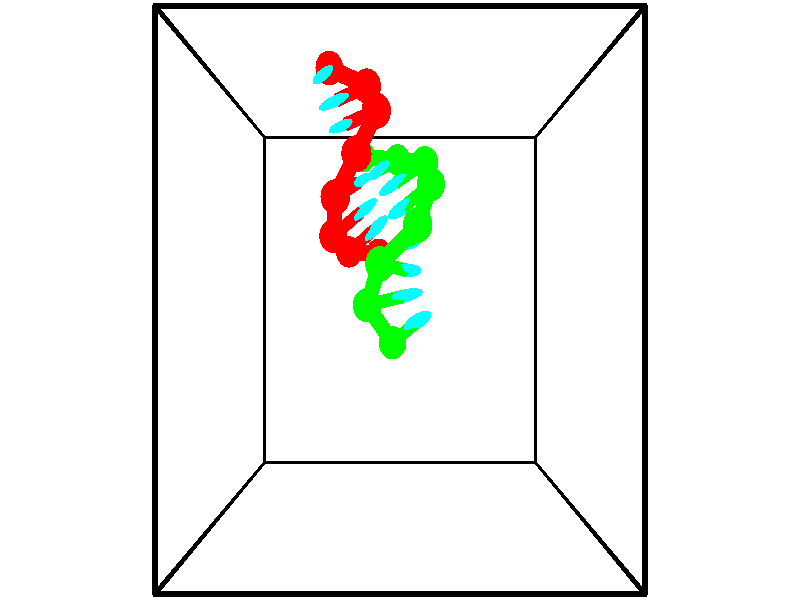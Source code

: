 // switches for output
#declare DRAW_BASES = 1; // possible values are 0, 1; only relevant for DNA ribbons
#declare DRAW_BASES_TYPE = 3; // possible values are 1, 2, 3; only relevant for DNA ribbons
#declare DRAW_FOG = 0; // set to 1 to enable fog

#include "colors.inc"

#include "transforms.inc"
background { rgb <1, 1, 1>}

#default {
   normal{
       ripples 0.25
       frequency 0.20
       turbulence 0.2
       lambda 5
   }
	finish {
		phong 0.1
		phong_size 40.
	}
}

// original window dimensions: 1024x640


// camera settings

camera {
	sky <-0, 1, 0>
	up <-0, 1, 0>
	right 1.6 * <1, 0, 0>
	location <2.5, 2.5, 11.1562>
	look_at <2.5, 2.5, 2.5>
	direction <0, 0, -8.6562>
	angle 67.0682
}


# declare cpy_camera_pos = <2.5, 2.5, 11.1562>;
# if (DRAW_FOG = 1)
fog {
	fog_type 2
	up vnormalize(cpy_camera_pos)
	color rgbt<1,1,1,0.3>
	distance 1e-5
	fog_alt 3e-3
	fog_offset 4
}
# end


// LIGHTS

# declare lum = 6;
global_settings {
	ambient_light rgb lum * <0.05, 0.05, 0.05>
	max_trace_level 15
}# declare cpy_direct_light_amount = 0.25;
light_source
{	1000 * <-1, -1, 1>,
	rgb lum * cpy_direct_light_amount
	parallel
}

light_source
{	1000 * <1, 1, -1>,
	rgb lum * cpy_direct_light_amount
	parallel
}

// strand 0

// nucleotide -1

// particle -1
sphere {
	<1.219573, 6.004327, 0.208100> 0.250000
	pigment { color rgbt <1,0,0,0> }
	no_shadow
}
cylinder {
	<1.198967, 5.834366, 0.569609>,  <1.186603, 5.732389, 0.786514>, 0.100000
	pigment { color rgbt <1,0,0,0> }
	no_shadow
}
cylinder {
	<1.198967, 5.834366, 0.569609>,  <1.219573, 6.004327, 0.208100>, 0.100000
	pigment { color rgbt <1,0,0,0> }
	no_shadow
}

// particle -1
sphere {
	<1.198967, 5.834366, 0.569609> 0.100000
	pigment { color rgbt <1,0,0,0> }
	no_shadow
}
sphere {
	0, 1
	scale<0.080000,0.200000,0.300000>
	matrix <0.531181, -0.778003, -0.335497,
		0.845691, 0.462784, 0.265779,
		-0.051515, -0.424903, 0.903772,
		1.183513, 5.706895, 0.840740>
	pigment { color rgbt <0,1,1,0> }
	no_shadow
}
cylinder {
	<1.911446, 5.676506, 0.402343>,  <1.219573, 6.004327, 0.208100>, 0.130000
	pigment { color rgbt <1,0,0,0> }
	no_shadow
}

// nucleotide -1

// particle -1
sphere {
	<1.911446, 5.676506, 0.402343> 0.250000
	pigment { color rgbt <1,0,0,0> }
	no_shadow
}
cylinder {
	<1.595673, 5.498734, 0.571707>,  <1.406208, 5.392070, 0.673325>, 0.100000
	pigment { color rgbt <1,0,0,0> }
	no_shadow
}
cylinder {
	<1.595673, 5.498734, 0.571707>,  <1.911446, 5.676506, 0.402343>, 0.100000
	pigment { color rgbt <1,0,0,0> }
	no_shadow
}

// particle -1
sphere {
	<1.595673, 5.498734, 0.571707> 0.100000
	pigment { color rgbt <1,0,0,0> }
	no_shadow
}
sphere {
	0, 1
	scale<0.080000,0.200000,0.300000>
	matrix <0.367991, -0.894734, -0.253049,
		0.491301, -0.043955, 0.869880,
		-0.789434, -0.444431, 0.423408,
		1.358842, 5.365404, 0.698729>
	pigment { color rgbt <0,1,1,0> }
	no_shadow
}
cylinder {
	<2.096364, 5.179692, 0.899796>,  <1.911446, 5.676506, 0.402343>, 0.130000
	pigment { color rgbt <1,0,0,0> }
	no_shadow
}

// nucleotide -1

// particle -1
sphere {
	<2.096364, 5.179692, 0.899796> 0.250000
	pigment { color rgbt <1,0,0,0> }
	no_shadow
}
cylinder {
	<1.759026, 5.110752, 0.696203>,  <1.556623, 5.069388, 0.574047>, 0.100000
	pigment { color rgbt <1,0,0,0> }
	no_shadow
}
cylinder {
	<1.759026, 5.110752, 0.696203>,  <2.096364, 5.179692, 0.899796>, 0.100000
	pigment { color rgbt <1,0,0,0> }
	no_shadow
}

// particle -1
sphere {
	<1.759026, 5.110752, 0.696203> 0.100000
	pigment { color rgbt <1,0,0,0> }
	no_shadow
}
sphere {
	0, 1
	scale<0.080000,0.200000,0.300000>
	matrix <0.307263, -0.931720, -0.193615,
		-0.440860, -0.319676, 0.838719,
		-0.843346, -0.172350, -0.508983,
		1.506022, 5.059047, 0.543508>
	pigment { color rgbt <0,1,1,0> }
	no_shadow
}
cylinder {
	<1.776161, 4.527778, 1.115877>,  <2.096364, 5.179692, 0.899796>, 0.130000
	pigment { color rgbt <1,0,0,0> }
	no_shadow
}

// nucleotide -1

// particle -1
sphere {
	<1.776161, 4.527778, 1.115877> 0.250000
	pigment { color rgbt <1,0,0,0> }
	no_shadow
}
cylinder {
	<1.716606, 4.595844, 0.726236>,  <1.680873, 4.636684, 0.492452>, 0.100000
	pigment { color rgbt <1,0,0,0> }
	no_shadow
}
cylinder {
	<1.716606, 4.595844, 0.726236>,  <1.776161, 4.527778, 1.115877>, 0.100000
	pigment { color rgbt <1,0,0,0> }
	no_shadow
}

// particle -1
sphere {
	<1.716606, 4.595844, 0.726236> 0.100000
	pigment { color rgbt <1,0,0,0> }
	no_shadow
}
sphere {
	0, 1
	scale<0.080000,0.200000,0.300000>
	matrix <0.276037, -0.938771, -0.206184,
		-0.949545, -0.299587, 0.092799,
		-0.148888, 0.170165, -0.974103,
		1.671940, 4.646894, 0.434005>
	pigment { color rgbt <0,1,1,0> }
	no_shadow
}
cylinder {
	<1.396612, 3.960786, 0.865961>,  <1.776161, 4.527778, 1.115877>, 0.130000
	pigment { color rgbt <1,0,0,0> }
	no_shadow
}

// nucleotide -1

// particle -1
sphere {
	<1.396612, 3.960786, 0.865961> 0.250000
	pigment { color rgbt <1,0,0,0> }
	no_shadow
}
cylinder {
	<1.611004, 4.132771, 0.575346>,  <1.739639, 4.235961, 0.400977>, 0.100000
	pigment { color rgbt <1,0,0,0> }
	no_shadow
}
cylinder {
	<1.611004, 4.132771, 0.575346>,  <1.396612, 3.960786, 0.865961>, 0.100000
	pigment { color rgbt <1,0,0,0> }
	no_shadow
}

// particle -1
sphere {
	<1.611004, 4.132771, 0.575346> 0.100000
	pigment { color rgbt <1,0,0,0> }
	no_shadow
}
sphere {
	0, 1
	scale<0.080000,0.200000,0.300000>
	matrix <0.457845, -0.871083, -0.177743,
		-0.709297, -0.237375, -0.663739,
		0.535980, 0.429962, -0.726538,
		1.771798, 4.261759, 0.357385>
	pigment { color rgbt <0,1,1,0> }
	no_shadow
}
cylinder {
	<1.297500, 3.458828, 0.271422>,  <1.396612, 3.960786, 0.865961>, 0.130000
	pigment { color rgbt <1,0,0,0> }
	no_shadow
}

// nucleotide -1

// particle -1
sphere {
	<1.297500, 3.458828, 0.271422> 0.250000
	pigment { color rgbt <1,0,0,0> }
	no_shadow
}
cylinder {
	<1.600323, 3.696800, 0.163406>,  <1.782017, 3.839584, 0.098597>, 0.100000
	pigment { color rgbt <1,0,0,0> }
	no_shadow
}
cylinder {
	<1.600323, 3.696800, 0.163406>,  <1.297500, 3.458828, 0.271422>, 0.100000
	pigment { color rgbt <1,0,0,0> }
	no_shadow
}

// particle -1
sphere {
	<1.600323, 3.696800, 0.163406> 0.100000
	pigment { color rgbt <1,0,0,0> }
	no_shadow
}
sphere {
	0, 1
	scale<0.080000,0.200000,0.300000>
	matrix <0.506722, -0.795564, -0.332131,
		-0.412427, 0.114608, -0.903752,
		0.757058, 0.594931, -0.270038,
		1.827440, 3.875280, 0.082395>
	pigment { color rgbt <0,1,1,0> }
	no_shadow
}
cylinder {
	<1.522370, 3.270117, -0.446329>,  <1.297500, 3.458828, 0.271422>, 0.130000
	pigment { color rgbt <1,0,0,0> }
	no_shadow
}

// nucleotide -1

// particle -1
sphere {
	<1.522370, 3.270117, -0.446329> 0.250000
	pigment { color rgbt <1,0,0,0> }
	no_shadow
}
cylinder {
	<1.820877, 3.470520, -0.271023>,  <1.999981, 3.590762, -0.165839>, 0.100000
	pigment { color rgbt <1,0,0,0> }
	no_shadow
}
cylinder {
	<1.820877, 3.470520, -0.271023>,  <1.522370, 3.270117, -0.446329>, 0.100000
	pigment { color rgbt <1,0,0,0> }
	no_shadow
}

// particle -1
sphere {
	<1.820877, 3.470520, -0.271023> 0.100000
	pigment { color rgbt <1,0,0,0> }
	no_shadow
}
sphere {
	0, 1
	scale<0.080000,0.200000,0.300000>
	matrix <0.659788, -0.643907, -0.387381,
		0.088120, 0.578251, -0.811086,
		0.746267, 0.501009, 0.438265,
		2.044757, 3.620823, -0.139543>
	pigment { color rgbt <0,1,1,0> }
	no_shadow
}
cylinder {
	<2.072257, 3.273645, -0.930606>,  <1.522370, 3.270117, -0.446329>, 0.130000
	pigment { color rgbt <1,0,0,0> }
	no_shadow
}

// nucleotide -1

// particle -1
sphere {
	<2.072257, 3.273645, -0.930606> 0.250000
	pigment { color rgbt <1,0,0,0> }
	no_shadow
}
cylinder {
	<2.237396, 3.300430, -0.567272>,  <2.336480, 3.316501, -0.349272>, 0.100000
	pigment { color rgbt <1,0,0,0> }
	no_shadow
}
cylinder {
	<2.237396, 3.300430, -0.567272>,  <2.072257, 3.273645, -0.930606>, 0.100000
	pigment { color rgbt <1,0,0,0> }
	no_shadow
}

// particle -1
sphere {
	<2.237396, 3.300430, -0.567272> 0.100000
	pigment { color rgbt <1,0,0,0> }
	no_shadow
}
sphere {
	0, 1
	scale<0.080000,0.200000,0.300000>
	matrix <0.747541, -0.594651, -0.295929,
		0.520325, 0.801191, -0.295559,
		0.412849, 0.066963, 0.908334,
		2.361251, 3.320519, -0.294772>
	pigment { color rgbt <0,1,1,0> }
	no_shadow
}
// strand 1

// nucleotide -1

// particle -1
sphere {
	<2.366356, 1.854119, 0.197024> 0.250000
	pigment { color rgbt <0,1,0,0> }
	no_shadow
}
cylinder {
	<2.615578, 2.044437, 0.445354>,  <2.765110, 2.158628, 0.594352>, 0.100000
	pigment { color rgbt <0,1,0,0> }
	no_shadow
}
cylinder {
	<2.615578, 2.044437, 0.445354>,  <2.366356, 1.854119, 0.197024>, 0.100000
	pigment { color rgbt <0,1,0,0> }
	no_shadow
}

// particle -1
sphere {
	<2.615578, 2.044437, 0.445354> 0.100000
	pigment { color rgbt <0,1,0,0> }
	no_shadow
}
sphere {
	0, 1
	scale<0.080000,0.200000,0.300000>
	matrix <-0.272251, 0.875998, -0.398129,
		-0.733269, 0.079035, 0.675329,
		0.623053, 0.475795, 0.620825,
		2.802494, 2.187176, 0.631602>
	pigment { color rgbt <0,1,1,0> }
	no_shadow
}
cylinder {
	<1.918973, 2.422900, 0.498141>,  <2.366356, 1.854119, 0.197024>, 0.130000
	pigment { color rgbt <0,1,0,0> }
	no_shadow
}

// nucleotide -1

// particle -1
sphere {
	<1.918973, 2.422900, 0.498141> 0.250000
	pigment { color rgbt <0,1,0,0> }
	no_shadow
}
cylinder {
	<2.310875, 2.502880, 0.494156>,  <2.546016, 2.550868, 0.491765>, 0.100000
	pigment { color rgbt <0,1,0,0> }
	no_shadow
}
cylinder {
	<2.310875, 2.502880, 0.494156>,  <1.918973, 2.422900, 0.498141>, 0.100000
	pigment { color rgbt <0,1,0,0> }
	no_shadow
}

// particle -1
sphere {
	<2.310875, 2.502880, 0.494156> 0.100000
	pigment { color rgbt <0,1,0,0> }
	no_shadow
}
sphere {
	0, 1
	scale<0.080000,0.200000,0.300000>
	matrix <-0.194649, 0.939785, -0.280920,
		-0.046808, 0.277172, 0.959679,
		0.979755, 0.199950, -0.009962,
		2.604802, 2.562865, 0.491167>
	pigment { color rgbt <0,1,1,0> }
	no_shadow
}
cylinder {
	<2.160732, 3.010780, 0.913104>,  <1.918973, 2.422900, 0.498141>, 0.130000
	pigment { color rgbt <0,1,0,0> }
	no_shadow
}

// nucleotide -1

// particle -1
sphere {
	<2.160732, 3.010780, 0.913104> 0.250000
	pigment { color rgbt <0,1,0,0> }
	no_shadow
}
cylinder {
	<2.431641, 2.969936, 0.621658>,  <2.594186, 2.945431, 0.446791>, 0.100000
	pigment { color rgbt <0,1,0,0> }
	no_shadow
}
cylinder {
	<2.431641, 2.969936, 0.621658>,  <2.160732, 3.010780, 0.913104>, 0.100000
	pigment { color rgbt <0,1,0,0> }
	no_shadow
}

// particle -1
sphere {
	<2.431641, 2.969936, 0.621658> 0.100000
	pigment { color rgbt <0,1,0,0> }
	no_shadow
}
sphere {
	0, 1
	scale<0.080000,0.200000,0.300000>
	matrix <-0.105684, 0.966551, -0.233689,
		0.728103, 0.235274, 0.643826,
		0.677271, -0.102108, -0.728613,
		2.634822, 2.939304, 0.403074>
	pigment { color rgbt <0,1,1,0> }
	no_shadow
}
cylinder {
	<2.798570, 3.556422, 0.934674>,  <2.160732, 3.010780, 0.913104>, 0.130000
	pigment { color rgbt <0,1,0,0> }
	no_shadow
}

// nucleotide -1

// particle -1
sphere {
	<2.798570, 3.556422, 0.934674> 0.250000
	pigment { color rgbt <0,1,0,0> }
	no_shadow
}
cylinder {
	<2.733917, 3.455841, 0.552963>,  <2.695126, 3.395492, 0.323937>, 0.100000
	pigment { color rgbt <0,1,0,0> }
	no_shadow
}
cylinder {
	<2.733917, 3.455841, 0.552963>,  <2.798570, 3.556422, 0.934674>, 0.100000
	pigment { color rgbt <0,1,0,0> }
	no_shadow
}

// particle -1
sphere {
	<2.733917, 3.455841, 0.552963> 0.100000
	pigment { color rgbt <0,1,0,0> }
	no_shadow
}
sphere {
	0, 1
	scale<0.080000,0.200000,0.300000>
	matrix <-0.139831, 0.963072, -0.230087,
		0.976894, 0.096249, -0.190823,
		-0.161631, -0.251453, -0.954278,
		2.685428, 3.380405, 0.266680>
	pigment { color rgbt <0,1,1,0> }
	no_shadow
}
cylinder {
	<3.046387, 4.206277, 0.470371>,  <2.798570, 3.556422, 0.934674>, 0.130000
	pigment { color rgbt <0,1,0,0> }
	no_shadow
}

// nucleotide -1

// particle -1
sphere {
	<3.046387, 4.206277, 0.470371> 0.250000
	pigment { color rgbt <0,1,0,0> }
	no_shadow
}
cylinder {
	<2.751122, 4.028500, 0.267361>,  <2.573962, 3.921833, 0.145554>, 0.100000
	pigment { color rgbt <0,1,0,0> }
	no_shadow
}
cylinder {
	<2.751122, 4.028500, 0.267361>,  <3.046387, 4.206277, 0.470371>, 0.100000
	pigment { color rgbt <0,1,0,0> }
	no_shadow
}

// particle -1
sphere {
	<2.751122, 4.028500, 0.267361> 0.100000
	pigment { color rgbt <0,1,0,0> }
	no_shadow
}
sphere {
	0, 1
	scale<0.080000,0.200000,0.300000>
	matrix <-0.361571, 0.895776, -0.258556,
		0.569544, -0.007350, -0.821928,
		-0.738164, -0.444444, -0.507526,
		2.529672, 3.895166, 0.115103>
	pigment { color rgbt <0,1,1,0> }
	no_shadow
}
cylinder {
	<2.963039, 4.634736, -0.090386>,  <3.046387, 4.206277, 0.470371>, 0.130000
	pigment { color rgbt <0,1,0,0> }
	no_shadow
}

// nucleotide -1

// particle -1
sphere {
	<2.963039, 4.634736, -0.090386> 0.250000
	pigment { color rgbt <0,1,0,0> }
	no_shadow
}
cylinder {
	<2.626709, 4.427792, -0.026695>,  <2.424911, 4.303625, 0.011519>, 0.100000
	pigment { color rgbt <0,1,0,0> }
	no_shadow
}
cylinder {
	<2.626709, 4.427792, -0.026695>,  <2.963039, 4.634736, -0.090386>, 0.100000
	pigment { color rgbt <0,1,0,0> }
	no_shadow
}

// particle -1
sphere {
	<2.626709, 4.427792, -0.026695> 0.100000
	pigment { color rgbt <0,1,0,0> }
	no_shadow
}
sphere {
	0, 1
	scale<0.080000,0.200000,0.300000>
	matrix <-0.534564, 0.839902, -0.093839,
		-0.085186, -0.164019, -0.982772,
		-0.840824, -0.517360, 0.159227,
		2.374462, 4.272583, 0.021073>
	pigment { color rgbt <0,1,1,0> }
	no_shadow
}
cylinder {
	<2.451114, 4.789128, -0.665788>,  <2.963039, 4.634736, -0.090386>, 0.130000
	pigment { color rgbt <0,1,0,0> }
	no_shadow
}

// nucleotide -1

// particle -1
sphere {
	<2.451114, 4.789128, -0.665788> 0.250000
	pigment { color rgbt <0,1,0,0> }
	no_shadow
}
cylinder {
	<2.253700, 4.634834, -0.353985>,  <2.135252, 4.542258, -0.166903>, 0.100000
	pigment { color rgbt <0,1,0,0> }
	no_shadow
}
cylinder {
	<2.253700, 4.634834, -0.353985>,  <2.451114, 4.789128, -0.665788>, 0.100000
	pigment { color rgbt <0,1,0,0> }
	no_shadow
}

// particle -1
sphere {
	<2.253700, 4.634834, -0.353985> 0.100000
	pigment { color rgbt <0,1,0,0> }
	no_shadow
}
sphere {
	0, 1
	scale<0.080000,0.200000,0.300000>
	matrix <-0.626259, 0.779541, -0.010757,
		-0.603508, -0.493482, -0.626301,
		-0.493535, -0.385735, 0.779507,
		2.105640, 4.519114, -0.120133>
	pigment { color rgbt <0,1,1,0> }
	no_shadow
}
cylinder {
	<1.762727, 4.874169, -0.852348>,  <2.451114, 4.789128, -0.665788>, 0.130000
	pigment { color rgbt <0,1,0,0> }
	no_shadow
}

// nucleotide -1

// particle -1
sphere {
	<1.762727, 4.874169, -0.852348> 0.250000
	pigment { color rgbt <0,1,0,0> }
	no_shadow
}
cylinder {
	<1.764030, 4.823486, -0.455574>,  <1.764812, 4.793077, -0.217510>, 0.100000
	pigment { color rgbt <0,1,0,0> }
	no_shadow
}
cylinder {
	<1.764030, 4.823486, -0.455574>,  <1.762727, 4.874169, -0.852348>, 0.100000
	pigment { color rgbt <0,1,0,0> }
	no_shadow
}

// particle -1
sphere {
	<1.764030, 4.823486, -0.455574> 0.100000
	pigment { color rgbt <0,1,0,0> }
	no_shadow
}
sphere {
	0, 1
	scale<0.080000,0.200000,0.300000>
	matrix <-0.729980, 0.677655, 0.088960,
		-0.683461, -0.724382, -0.090287,
		0.003258, -0.126708, 0.991935,
		1.765008, 4.785474, -0.157994>
	pigment { color rgbt <0,1,1,0> }
	no_shadow
}
// box output
cylinder {
	<0.000000, 0.000000, 0.000000>,  <5.000000, 0.000000, 0.000000>, 0.025000
	pigment { color rgbt <0,0,0,0> }
	no_shadow
}
cylinder {
	<0.000000, 0.000000, 0.000000>,  <0.000000, 5.000000, 0.000000>, 0.025000
	pigment { color rgbt <0,0,0,0> }
	no_shadow
}
cylinder {
	<0.000000, 0.000000, 0.000000>,  <0.000000, 0.000000, 5.000000>, 0.025000
	pigment { color rgbt <0,0,0,0> }
	no_shadow
}
cylinder {
	<5.000000, 5.000000, 5.000000>,  <0.000000, 5.000000, 5.000000>, 0.025000
	pigment { color rgbt <0,0,0,0> }
	no_shadow
}
cylinder {
	<5.000000, 5.000000, 5.000000>,  <5.000000, 0.000000, 5.000000>, 0.025000
	pigment { color rgbt <0,0,0,0> }
	no_shadow
}
cylinder {
	<5.000000, 5.000000, 5.000000>,  <5.000000, 5.000000, 0.000000>, 0.025000
	pigment { color rgbt <0,0,0,0> }
	no_shadow
}
cylinder {
	<0.000000, 0.000000, 5.000000>,  <0.000000, 5.000000, 5.000000>, 0.025000
	pigment { color rgbt <0,0,0,0> }
	no_shadow
}
cylinder {
	<0.000000, 0.000000, 5.000000>,  <5.000000, 0.000000, 5.000000>, 0.025000
	pigment { color rgbt <0,0,0,0> }
	no_shadow
}
cylinder {
	<5.000000, 5.000000, 0.000000>,  <0.000000, 5.000000, 0.000000>, 0.025000
	pigment { color rgbt <0,0,0,0> }
	no_shadow
}
cylinder {
	<5.000000, 5.000000, 0.000000>,  <5.000000, 0.000000, 0.000000>, 0.025000
	pigment { color rgbt <0,0,0,0> }
	no_shadow
}
cylinder {
	<5.000000, 0.000000, 5.000000>,  <5.000000, 0.000000, 0.000000>, 0.025000
	pigment { color rgbt <0,0,0,0> }
	no_shadow
}
cylinder {
	<0.000000, 5.000000, 0.000000>,  <0.000000, 5.000000, 5.000000>, 0.025000
	pigment { color rgbt <0,0,0,0> }
	no_shadow
}
// end of box output
